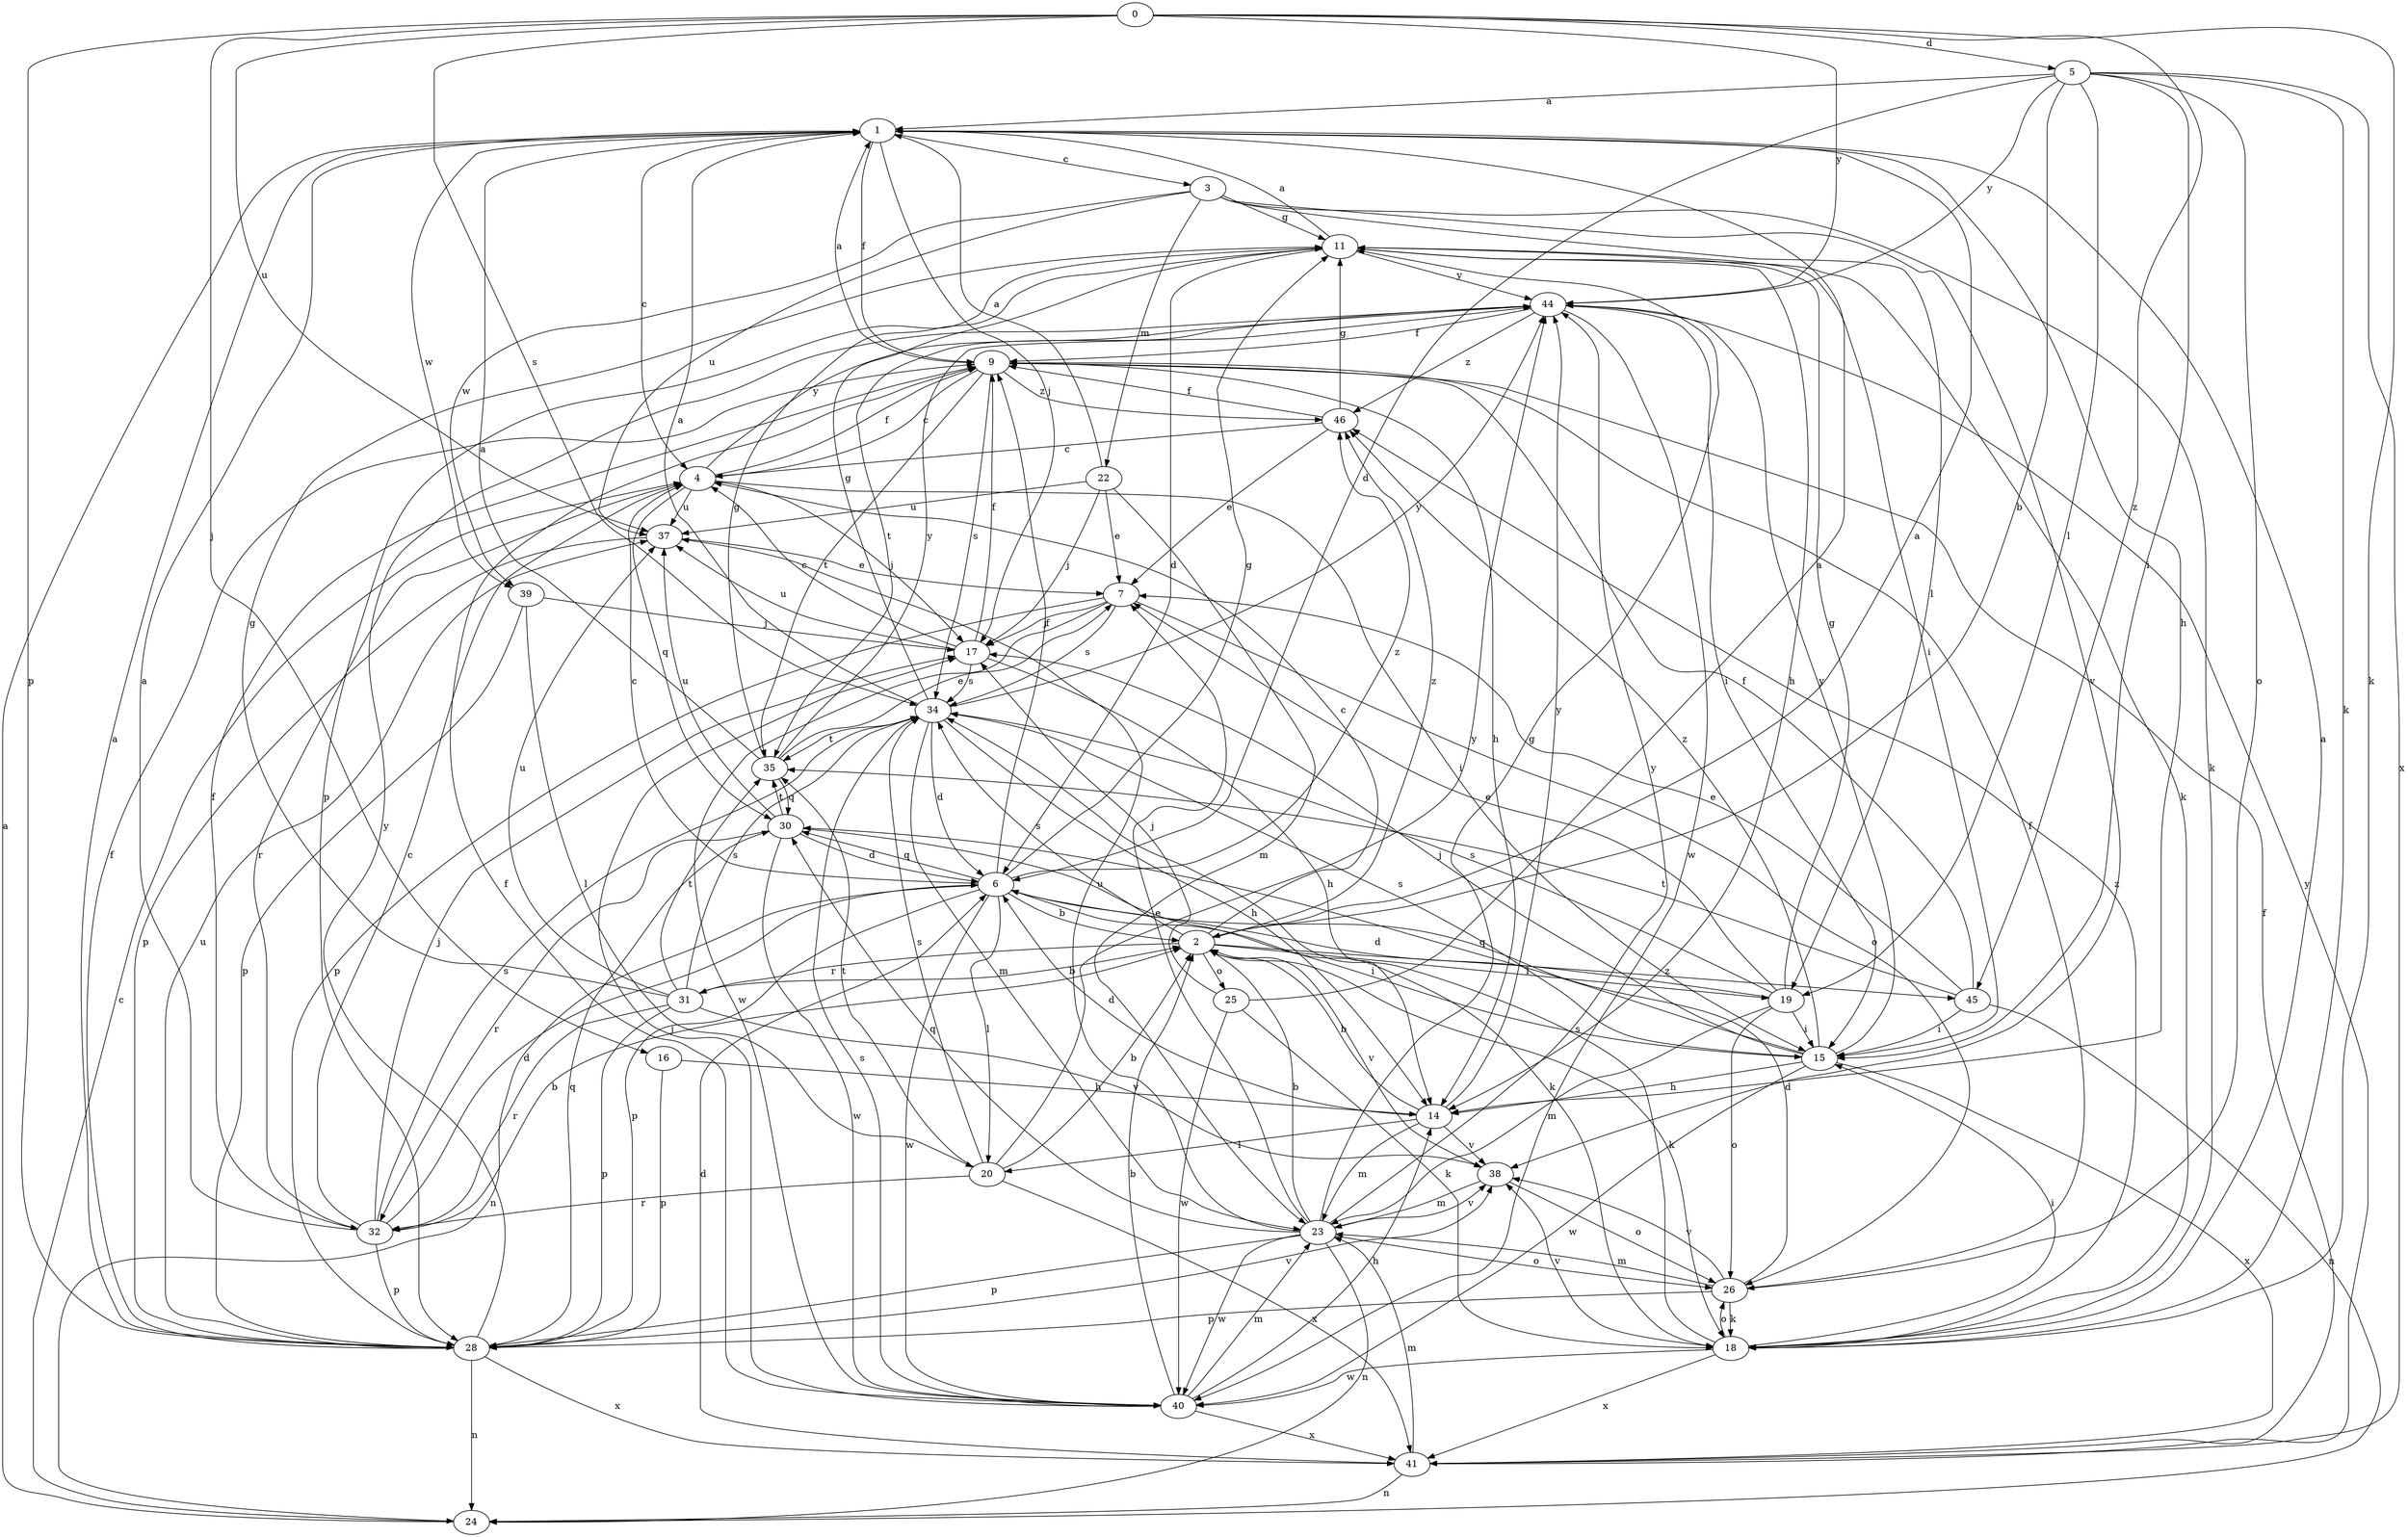 strict digraph  {
0;
1;
2;
3;
4;
5;
6;
7;
9;
11;
14;
15;
16;
17;
18;
19;
20;
22;
23;
24;
25;
26;
28;
30;
31;
32;
34;
35;
37;
38;
39;
40;
41;
44;
45;
46;
0 -> 5  [label=d];
0 -> 16  [label=j];
0 -> 18  [label=k];
0 -> 28  [label=p];
0 -> 34  [label=s];
0 -> 37  [label=u];
0 -> 44  [label=y];
0 -> 45  [label=z];
1 -> 3  [label=c];
1 -> 4  [label=c];
1 -> 9  [label=f];
1 -> 14  [label=h];
1 -> 17  [label=j];
1 -> 39  [label=w];
2 -> 1  [label=a];
2 -> 4  [label=c];
2 -> 18  [label=k];
2 -> 19  [label=l];
2 -> 25  [label=o];
2 -> 31  [label=r];
2 -> 34  [label=s];
2 -> 38  [label=v];
2 -> 45  [label=z];
2 -> 46  [label=z];
3 -> 11  [label=g];
3 -> 18  [label=k];
3 -> 19  [label=l];
3 -> 22  [label=m];
3 -> 37  [label=u];
3 -> 38  [label=v];
3 -> 39  [label=w];
4 -> 9  [label=f];
4 -> 15  [label=i];
4 -> 17  [label=j];
4 -> 30  [label=q];
4 -> 32  [label=r];
4 -> 37  [label=u];
4 -> 44  [label=y];
5 -> 1  [label=a];
5 -> 2  [label=b];
5 -> 6  [label=d];
5 -> 15  [label=i];
5 -> 18  [label=k];
5 -> 19  [label=l];
5 -> 26  [label=o];
5 -> 41  [label=x];
5 -> 44  [label=y];
6 -> 2  [label=b];
6 -> 4  [label=c];
6 -> 9  [label=f];
6 -> 11  [label=g];
6 -> 15  [label=i];
6 -> 20  [label=l];
6 -> 24  [label=n];
6 -> 28  [label=p];
6 -> 30  [label=q];
6 -> 40  [label=w];
6 -> 46  [label=z];
7 -> 17  [label=j];
7 -> 26  [label=o];
7 -> 28  [label=p];
7 -> 34  [label=s];
7 -> 40  [label=w];
9 -> 1  [label=a];
9 -> 4  [label=c];
9 -> 14  [label=h];
9 -> 34  [label=s];
9 -> 35  [label=t];
9 -> 46  [label=z];
11 -> 1  [label=a];
11 -> 6  [label=d];
11 -> 14  [label=h];
11 -> 15  [label=i];
11 -> 18  [label=k];
11 -> 28  [label=p];
11 -> 44  [label=y];
14 -> 2  [label=b];
14 -> 6  [label=d];
14 -> 20  [label=l];
14 -> 23  [label=m];
14 -> 38  [label=v];
14 -> 44  [label=y];
15 -> 14  [label=h];
15 -> 17  [label=j];
15 -> 30  [label=q];
15 -> 34  [label=s];
15 -> 40  [label=w];
15 -> 41  [label=x];
15 -> 44  [label=y];
15 -> 46  [label=z];
16 -> 14  [label=h];
16 -> 28  [label=p];
17 -> 4  [label=c];
17 -> 9  [label=f];
17 -> 14  [label=h];
17 -> 34  [label=s];
17 -> 37  [label=u];
18 -> 1  [label=a];
18 -> 15  [label=i];
18 -> 26  [label=o];
18 -> 34  [label=s];
18 -> 38  [label=v];
18 -> 40  [label=w];
18 -> 41  [label=x];
18 -> 46  [label=z];
19 -> 6  [label=d];
19 -> 7  [label=e];
19 -> 11  [label=g];
19 -> 15  [label=i];
19 -> 23  [label=m];
19 -> 26  [label=o];
19 -> 34  [label=s];
20 -> 2  [label=b];
20 -> 32  [label=r];
20 -> 34  [label=s];
20 -> 35  [label=t];
20 -> 41  [label=x];
20 -> 44  [label=y];
22 -> 1  [label=a];
22 -> 7  [label=e];
22 -> 17  [label=j];
22 -> 23  [label=m];
22 -> 37  [label=u];
23 -> 2  [label=b];
23 -> 7  [label=e];
23 -> 11  [label=g];
23 -> 24  [label=n];
23 -> 26  [label=o];
23 -> 28  [label=p];
23 -> 30  [label=q];
23 -> 37  [label=u];
23 -> 38  [label=v];
23 -> 40  [label=w];
23 -> 44  [label=y];
24 -> 1  [label=a];
24 -> 4  [label=c];
25 -> 1  [label=a];
25 -> 17  [label=j];
25 -> 18  [label=k];
25 -> 40  [label=w];
26 -> 6  [label=d];
26 -> 9  [label=f];
26 -> 18  [label=k];
26 -> 23  [label=m];
26 -> 28  [label=p];
26 -> 38  [label=v];
28 -> 1  [label=a];
28 -> 9  [label=f];
28 -> 24  [label=n];
28 -> 30  [label=q];
28 -> 37  [label=u];
28 -> 38  [label=v];
28 -> 41  [label=x];
28 -> 44  [label=y];
30 -> 6  [label=d];
30 -> 18  [label=k];
30 -> 32  [label=r];
30 -> 35  [label=t];
30 -> 37  [label=u];
30 -> 40  [label=w];
31 -> 2  [label=b];
31 -> 11  [label=g];
31 -> 28  [label=p];
31 -> 32  [label=r];
31 -> 34  [label=s];
31 -> 35  [label=t];
31 -> 37  [label=u];
31 -> 38  [label=v];
32 -> 1  [label=a];
32 -> 2  [label=b];
32 -> 4  [label=c];
32 -> 6  [label=d];
32 -> 9  [label=f];
32 -> 17  [label=j];
32 -> 28  [label=p];
32 -> 34  [label=s];
34 -> 1  [label=a];
34 -> 6  [label=d];
34 -> 11  [label=g];
34 -> 14  [label=h];
34 -> 23  [label=m];
34 -> 35  [label=t];
34 -> 44  [label=y];
35 -> 1  [label=a];
35 -> 7  [label=e];
35 -> 11  [label=g];
35 -> 30  [label=q];
35 -> 44  [label=y];
37 -> 7  [label=e];
37 -> 28  [label=p];
38 -> 23  [label=m];
38 -> 26  [label=o];
39 -> 17  [label=j];
39 -> 20  [label=l];
39 -> 28  [label=p];
40 -> 2  [label=b];
40 -> 9  [label=f];
40 -> 14  [label=h];
40 -> 17  [label=j];
40 -> 23  [label=m];
40 -> 34  [label=s];
40 -> 41  [label=x];
41 -> 6  [label=d];
41 -> 9  [label=f];
41 -> 23  [label=m];
41 -> 24  [label=n];
41 -> 44  [label=y];
44 -> 9  [label=f];
44 -> 15  [label=i];
44 -> 35  [label=t];
44 -> 40  [label=w];
44 -> 46  [label=z];
45 -> 7  [label=e];
45 -> 9  [label=f];
45 -> 15  [label=i];
45 -> 24  [label=n];
45 -> 35  [label=t];
46 -> 4  [label=c];
46 -> 7  [label=e];
46 -> 9  [label=f];
46 -> 11  [label=g];
}
